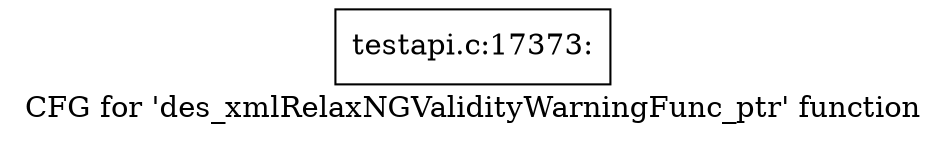 digraph "CFG for 'des_xmlRelaxNGValidityWarningFunc_ptr' function" {
	label="CFG for 'des_xmlRelaxNGValidityWarningFunc_ptr' function";

	Node0x4577dd0 [shape=record,label="{testapi.c:17373:}"];
}
